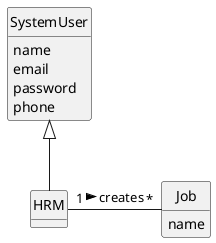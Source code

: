 @startuml
skinparam monochrome true
skinparam packageStyle rectangle
skinparam shadowing false

'left to right direction

skinparam classAttributeIconSize 0

hide circle
hide methods


class SystemUser {
    name
    email
    password
    phone

}
class Job
 {
   name
}


class HRM{

}


HRM "1" - "*" Job: creates  >
SystemUser <|-- HRM
@enduml